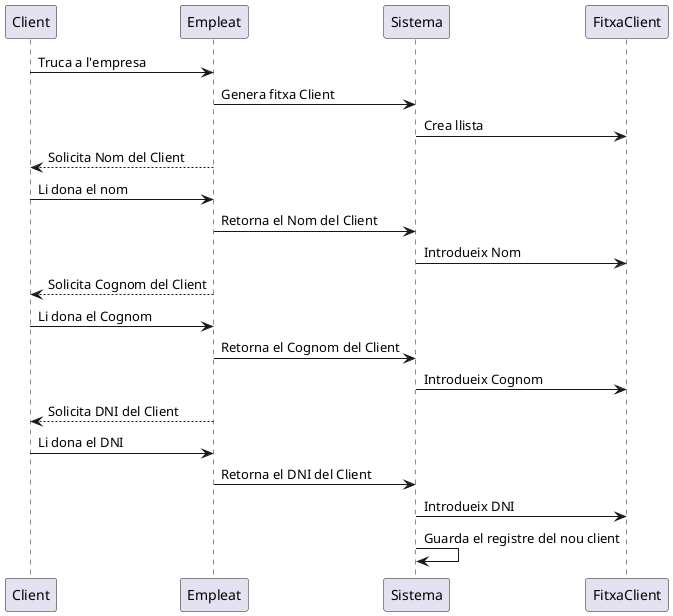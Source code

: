 
@startuml

participant Client 
participant Empleat
participant Sistema

Client->Empleat: Truca a l'empresa
Empleat->Sistema: Genera fitxa Client
Sistema-> FitxaClient: Crea llista
Empleat --> Client: Solicita Nom del Client
Client -> Empleat: Li dona el nom
Empleat -> Sistema: Retorna el Nom del Client
Sistema-> FitxaClient: Introdueix Nom
Empleat --> Client: Solicita Cognom del Client
Client -> Empleat: Li dona el Cognom
Empleat -> Sistema: Retorna el Cognom del Client
Sistema-> FitxaClient: Introdueix Cognom
Empleat --> Client: Solicita DNI del Client
Client -> Empleat: Li dona el DNI
Empleat -> Sistema: Retorna el DNI del Client
Sistema-> FitxaClient: Introdueix DNI
Sistema->Sistema: Guarda el registre del nou client

@enduml
